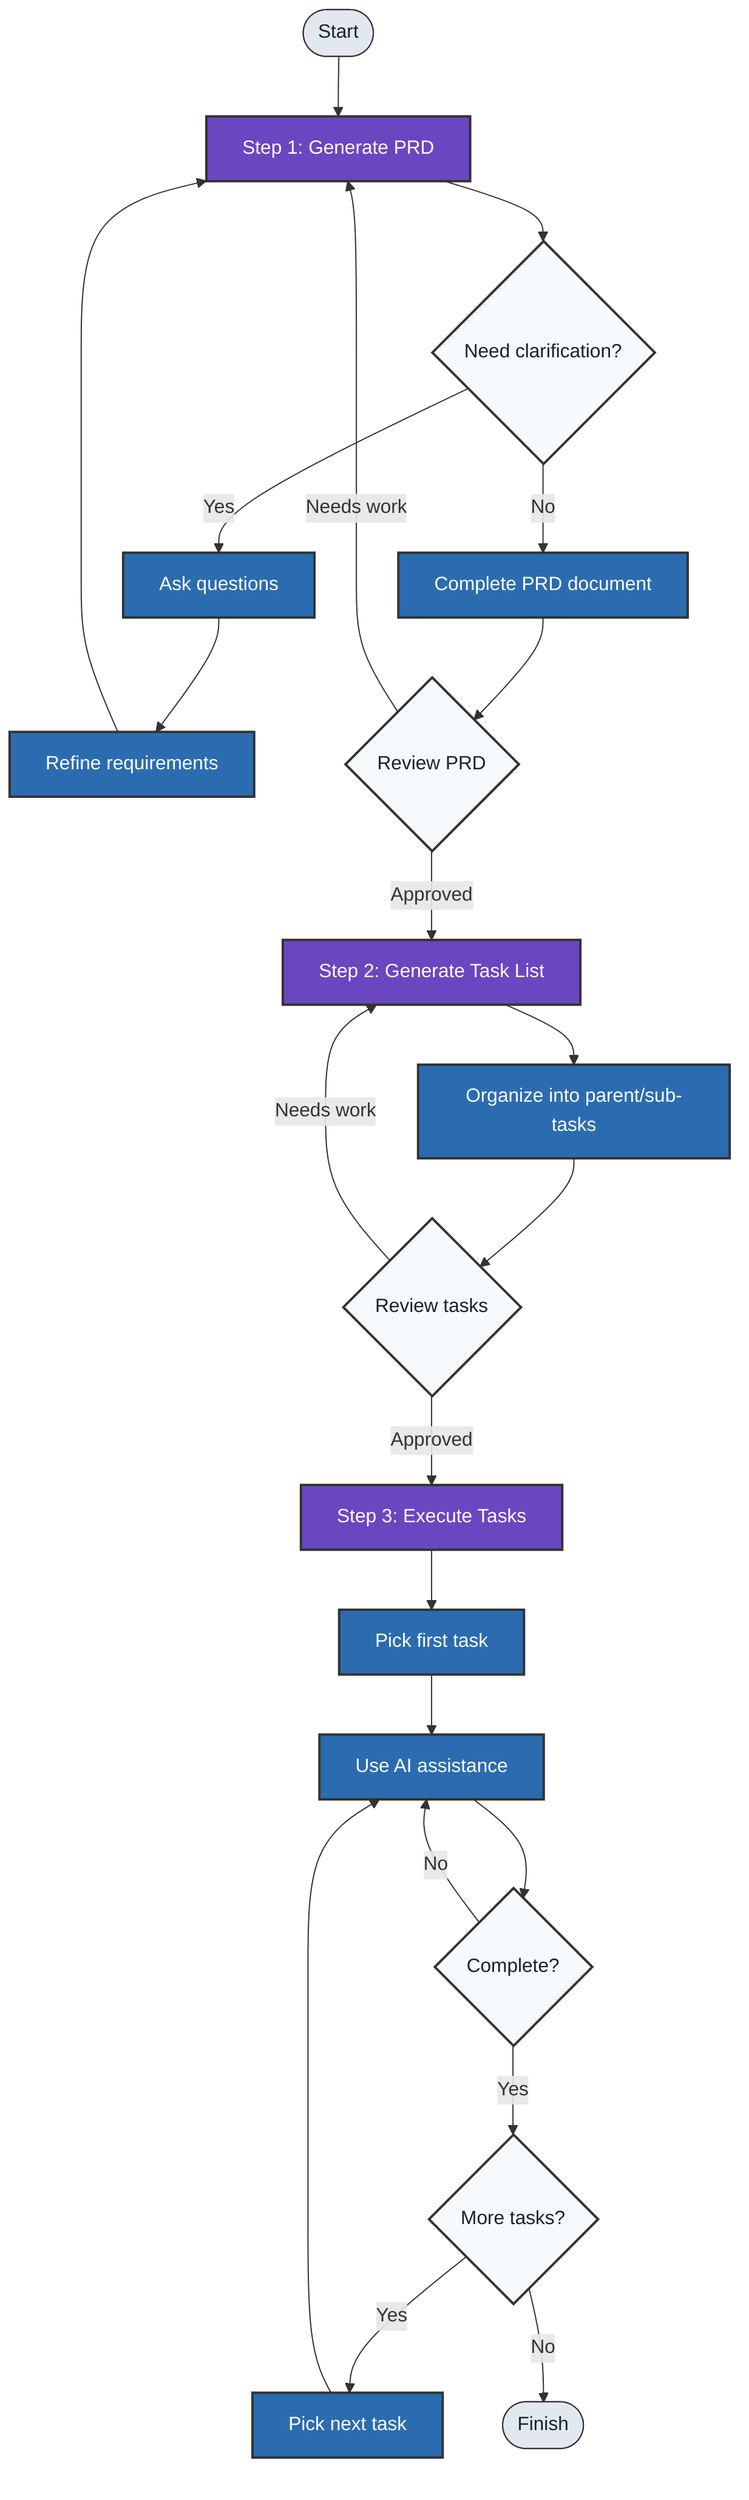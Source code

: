 graph TD
    Start([Start]) --> PRD[Step 1: Generate PRD]
    PRD --> Clarify{Need clarification?}
    Clarify -->|Yes| Questions[Ask questions]
    Questions --> Refine[Refine requirements]
    Refine --> PRD
    Clarify -->|No| CompletePRD[Complete PRD document]
    CompletePRD --> Review1{Review PRD}
    Review1 -->|Needs work| PRD
    Review1 -->|Approved| Tasks[Step 2: Generate Task List]
    Tasks --> Organize[Organize into parent/sub-tasks]
    Organize --> Review2{Review tasks}
    Review2 -->|Needs work| Tasks
    Review2 -->|Approved| Execute[Step 3: Execute Tasks]
    Execute --> FirstTask[Pick first task]
    FirstTask --> AI[Use AI assistance]
    AI --> Complete{Complete?}
    Complete -->|No| AI
    Complete -->|Yes| Next{More tasks?}
    Next -->|Yes| NextTask[Pick next task]
    NextTask --> AI
    Next -->|No| Finish([Finish])

    classDef primary fill:#6b46c1,stroke:#333,stroke-width:2px,color:white;
    classDef secondary fill:#2b6cb0,stroke:#333,stroke-width:2px,color:white;
    classDef decision fill:#f7fafc,stroke:#333,stroke-width:2px,color:#1a202c;
    classDef step fill:#e2e8f0,stroke:#333,stroke-width:1px,color:#1a202c;
    
    class PRD,Tasks,Execute primary;
    class Clarify,Review1,Review2,Complete,Next decision;
    class Questions,Refine,CompletePRD,Organize,FirstTask,AI,NextTask secondary;
    class Start,Finish step;